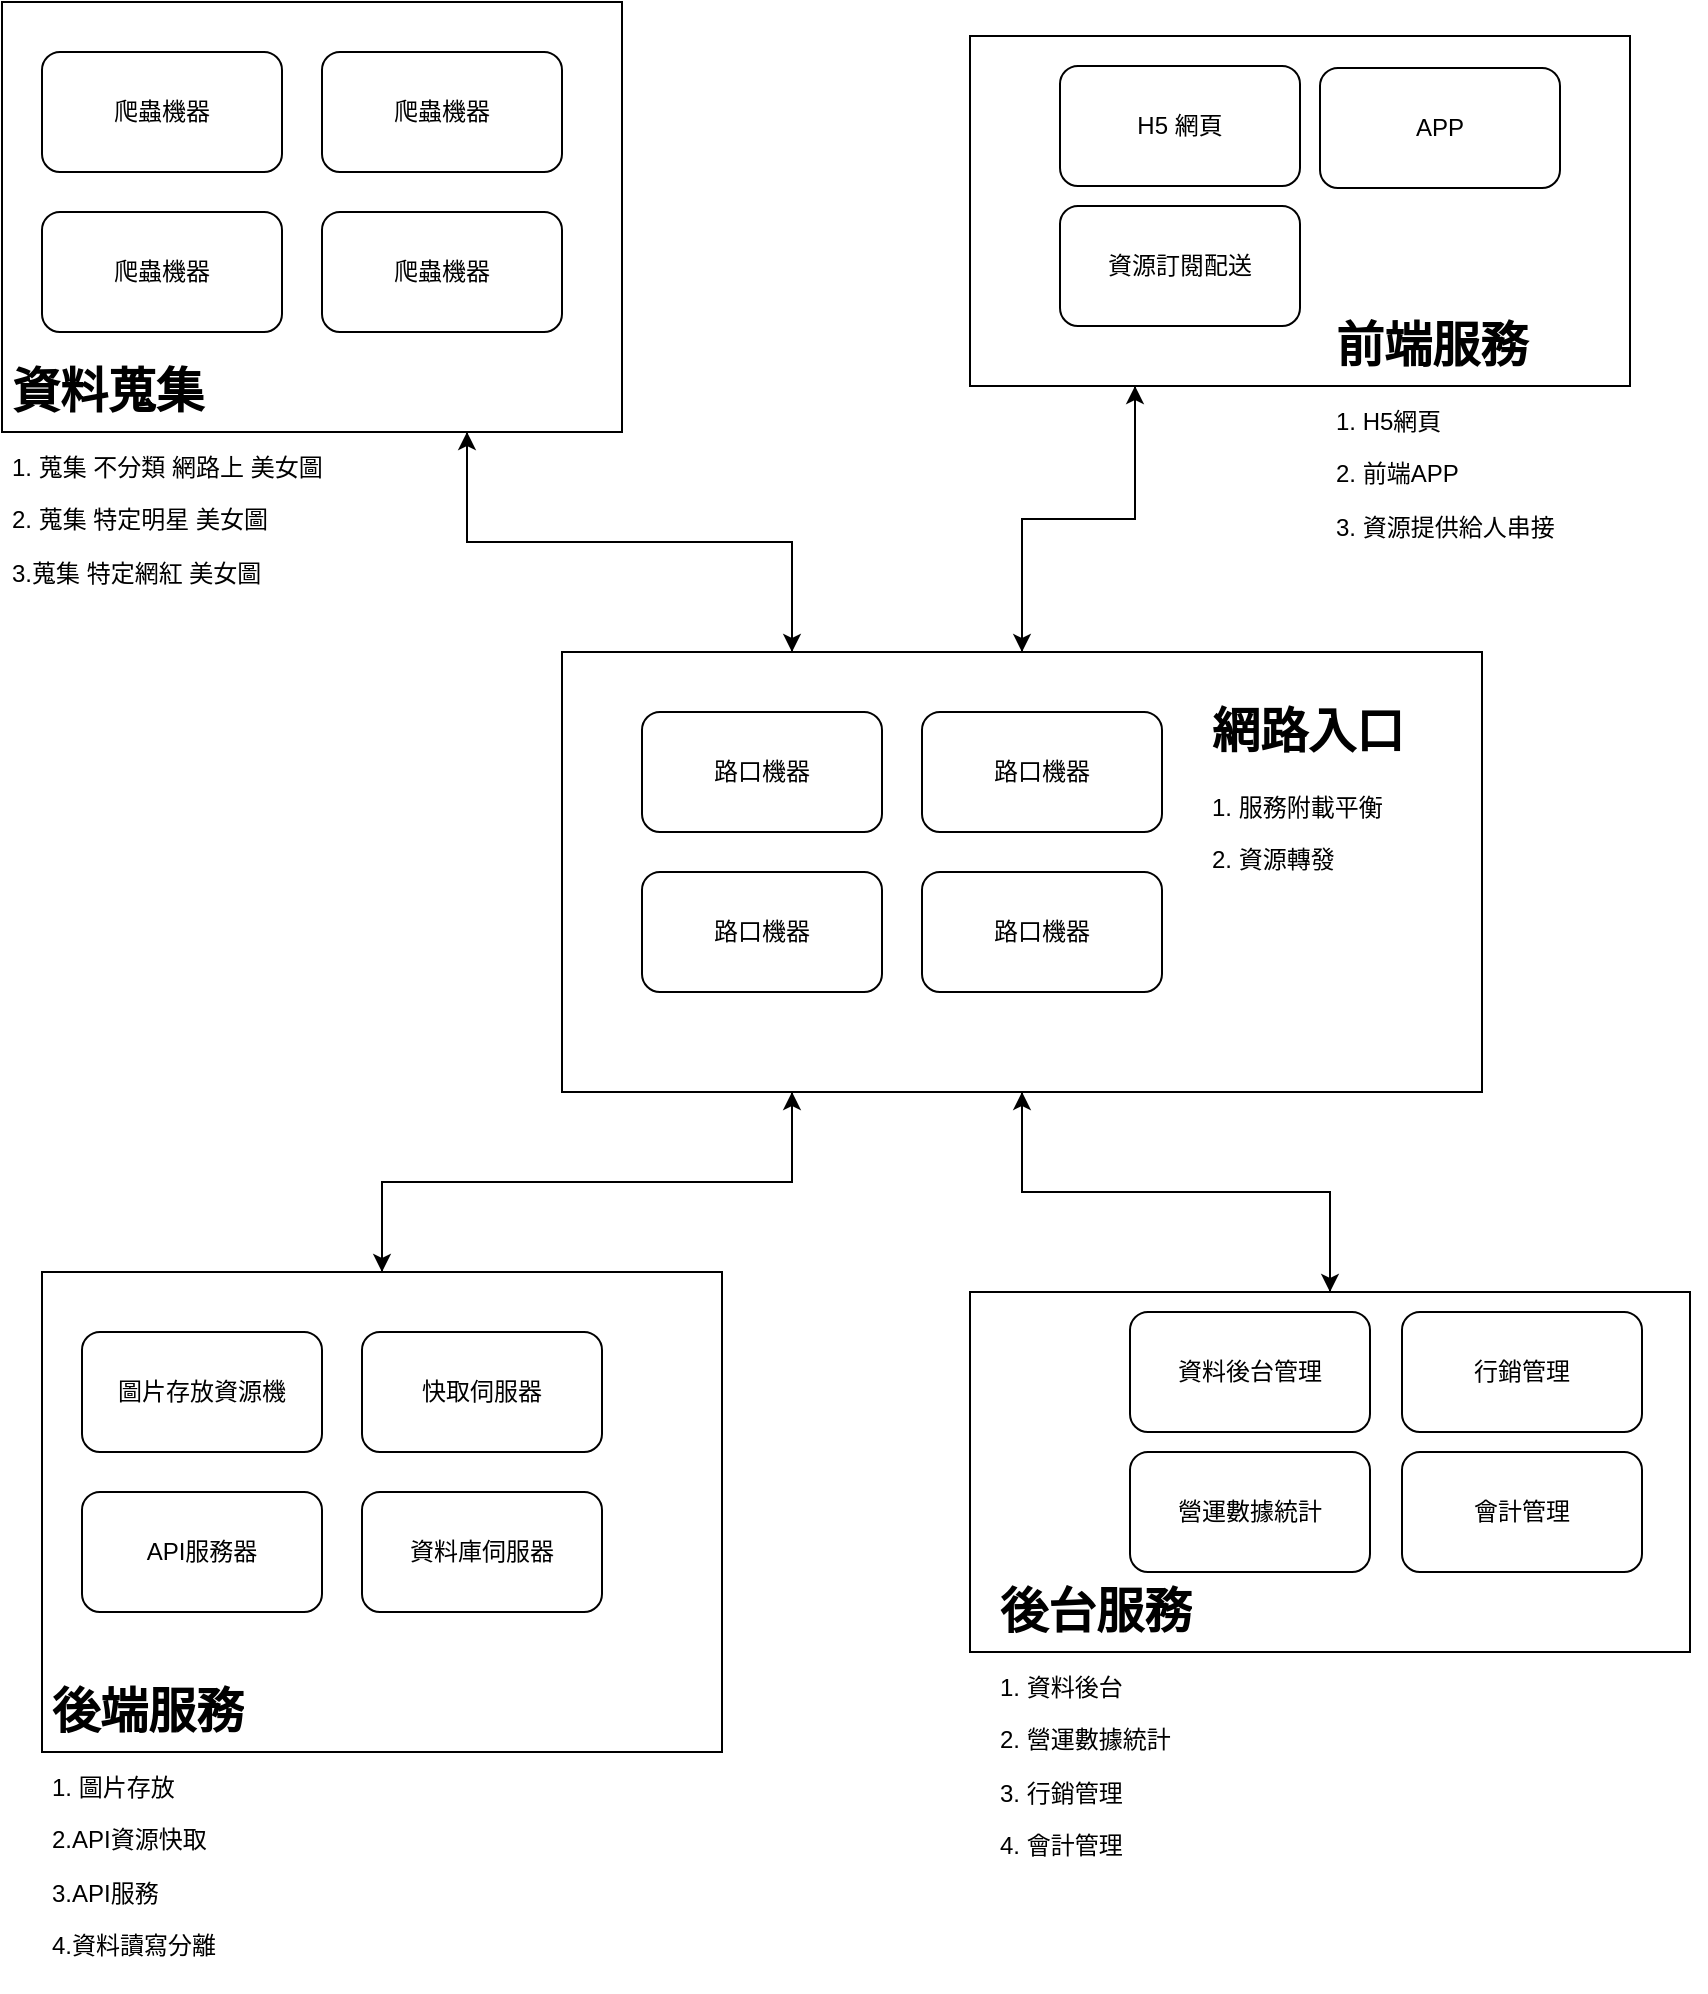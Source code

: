<mxfile version="10.7.9" type="github"><diagram id="GvsJMa-P3IvHimxDAop4" name="Page-1"><mxGraphModel dx="1640" dy="853" grid="1" gridSize="10" guides="1" tooltips="1" connect="1" arrows="1" fold="1" page="1" pageScale="1" pageWidth="827" pageHeight="1169" math="0" shadow="0"><root><mxCell id="0"/><mxCell id="1" parent="0"/><mxCell id="WS0VdPc-O3-8PF9Mhny2-2" value="爬蟲機器" style="rounded=1;whiteSpace=wrap;html=1;" vertex="1" parent="1"><mxGeometry x="30" y="30" width="120" height="60" as="geometry"/></mxCell><mxCell id="WS0VdPc-O3-8PF9Mhny2-3" value="爬蟲機器" style="rounded=1;whiteSpace=wrap;html=1;" vertex="1" parent="1"><mxGeometry x="170" y="30" width="120" height="60" as="geometry"/></mxCell><mxCell id="WS0VdPc-O3-8PF9Mhny2-4" value="爬蟲機器" style="rounded=1;whiteSpace=wrap;html=1;" vertex="1" parent="1"><mxGeometry x="30" y="110" width="120" height="60" as="geometry"/></mxCell><mxCell id="WS0VdPc-O3-8PF9Mhny2-5" value="爬蟲機器" style="rounded=1;whiteSpace=wrap;html=1;" vertex="1" parent="1"><mxGeometry x="170" y="110" width="120" height="60" as="geometry"/></mxCell><mxCell id="WS0VdPc-O3-8PF9Mhny2-6" value="路口機器&lt;br&gt;" style="rounded=1;whiteSpace=wrap;html=1;" vertex="1" parent="1"><mxGeometry x="330" y="360" width="120" height="60" as="geometry"/></mxCell><mxCell id="WS0VdPc-O3-8PF9Mhny2-7" value="資料庫伺服器&lt;br&gt;" style="rounded=1;whiteSpace=wrap;html=1;" vertex="1" parent="1"><mxGeometry x="190" y="750" width="120" height="60" as="geometry"/></mxCell><mxCell id="WS0VdPc-O3-8PF9Mhny2-8" value="圖片存放資源機&lt;br&gt;" style="rounded=1;whiteSpace=wrap;html=1;" vertex="1" parent="1"><mxGeometry x="50" y="670" width="120" height="60" as="geometry"/></mxCell><mxCell id="WS0VdPc-O3-8PF9Mhny2-9" value="API服務器&lt;br&gt;" style="rounded=1;whiteSpace=wrap;html=1;" vertex="1" parent="1"><mxGeometry x="50" y="750" width="120" height="60" as="geometry"/></mxCell><mxCell id="WS0VdPc-O3-8PF9Mhny2-10" value="快取伺服器&lt;br&gt;" style="rounded=1;whiteSpace=wrap;html=1;" vertex="1" parent="1"><mxGeometry x="190" y="670" width="120" height="60" as="geometry"/></mxCell><mxCell id="WS0VdPc-O3-8PF9Mhny2-45" style="edgeStyle=orthogonalEdgeStyle;rounded=0;orthogonalLoop=1;jettySize=auto;html=1;exitX=0.5;exitY=0;exitDx=0;exitDy=0;entryX=0.25;entryY=1;entryDx=0;entryDy=0;" edge="1" parent="1" source="WS0VdPc-O3-8PF9Mhny2-11" target="WS0VdPc-O3-8PF9Mhny2-20"><mxGeometry relative="1" as="geometry"/></mxCell><mxCell id="WS0VdPc-O3-8PF9Mhny2-11" value="" style="rounded=0;whiteSpace=wrap;html=1;fillColor=none;" vertex="1" parent="1"><mxGeometry x="30" y="640" width="340" height="240" as="geometry"/></mxCell><mxCell id="WS0VdPc-O3-8PF9Mhny2-12" value="&lt;h1&gt;後端服務&lt;/h1&gt;&lt;p&gt;1. 圖片存放&lt;/p&gt;&lt;p&gt;2.API資源快取&lt;/p&gt;&lt;p&gt;3.API服務&lt;/p&gt;&lt;p&gt;4.資料讀寫分離&lt;/p&gt;" style="text;html=1;strokeColor=none;fillColor=none;spacing=5;spacingTop=-20;whiteSpace=wrap;overflow=hidden;rounded=0;" vertex="1" parent="1"><mxGeometry x="30" y="840" width="190" height="160" as="geometry"/></mxCell><mxCell id="WS0VdPc-O3-8PF9Mhny2-35" style="edgeStyle=orthogonalEdgeStyle;rounded=0;orthogonalLoop=1;jettySize=auto;html=1;exitX=0.75;exitY=1;exitDx=0;exitDy=0;entryX=0.25;entryY=0;entryDx=0;entryDy=0;" edge="1" parent="1" source="WS0VdPc-O3-8PF9Mhny2-14" target="WS0VdPc-O3-8PF9Mhny2-20"><mxGeometry relative="1" as="geometry"/></mxCell><mxCell id="WS0VdPc-O3-8PF9Mhny2-14" value="" style="rounded=0;whiteSpace=wrap;html=1;fillColor=none;" vertex="1" parent="1"><mxGeometry x="10" y="5" width="310" height="215" as="geometry"/></mxCell><mxCell id="WS0VdPc-O3-8PF9Mhny2-15" value="&lt;h1&gt;資料蒐集&lt;/h1&gt;&lt;p&gt;1. 蒐集 不分類 網路上 美女圖&lt;/p&gt;&lt;p&gt;2. 蒐集 特定明星 美女圖&lt;/p&gt;&lt;p&gt;3.蒐集 特定網紅 美女圖&lt;/p&gt;&lt;p&gt;&lt;br&gt;&lt;/p&gt;" style="text;html=1;strokeColor=none;fillColor=none;spacing=5;spacingTop=-20;whiteSpace=wrap;overflow=hidden;rounded=0;" vertex="1" parent="1"><mxGeometry x="10" y="180" width="190" height="120" as="geometry"/></mxCell><mxCell id="WS0VdPc-O3-8PF9Mhny2-17" value="路口機器&lt;br&gt;" style="rounded=1;whiteSpace=wrap;html=1;" vertex="1" parent="1"><mxGeometry x="330" y="440" width="120" height="60" as="geometry"/></mxCell><mxCell id="WS0VdPc-O3-8PF9Mhny2-18" value="路口機器&lt;br&gt;" style="rounded=1;whiteSpace=wrap;html=1;" vertex="1" parent="1"><mxGeometry x="470" y="360" width="120" height="60" as="geometry"/></mxCell><mxCell id="WS0VdPc-O3-8PF9Mhny2-19" value="路口機器&lt;br&gt;" style="rounded=1;whiteSpace=wrap;html=1;" vertex="1" parent="1"><mxGeometry x="470" y="440" width="120" height="60" as="geometry"/></mxCell><mxCell id="WS0VdPc-O3-8PF9Mhny2-32" style="edgeStyle=orthogonalEdgeStyle;rounded=0;orthogonalLoop=1;jettySize=auto;html=1;exitX=0.5;exitY=0;exitDx=0;exitDy=0;entryX=0.25;entryY=1;entryDx=0;entryDy=0;" edge="1" parent="1" source="WS0VdPc-O3-8PF9Mhny2-20" target="WS0VdPc-O3-8PF9Mhny2-28"><mxGeometry relative="1" as="geometry"/></mxCell><mxCell id="WS0VdPc-O3-8PF9Mhny2-34" style="edgeStyle=orthogonalEdgeStyle;rounded=0;orthogonalLoop=1;jettySize=auto;html=1;exitX=0.25;exitY=0;exitDx=0;exitDy=0;entryX=0.75;entryY=1;entryDx=0;entryDy=0;" edge="1" parent="1" source="WS0VdPc-O3-8PF9Mhny2-20" target="WS0VdPc-O3-8PF9Mhny2-14"><mxGeometry relative="1" as="geometry"/></mxCell><mxCell id="WS0VdPc-O3-8PF9Mhny2-44" style="edgeStyle=orthogonalEdgeStyle;rounded=0;orthogonalLoop=1;jettySize=auto;html=1;exitX=0.25;exitY=1;exitDx=0;exitDy=0;entryX=0.5;entryY=0;entryDx=0;entryDy=0;" edge="1" parent="1" source="WS0VdPc-O3-8PF9Mhny2-20" target="WS0VdPc-O3-8PF9Mhny2-11"><mxGeometry relative="1" as="geometry"/></mxCell><mxCell id="WS0VdPc-O3-8PF9Mhny2-48" style="edgeStyle=orthogonalEdgeStyle;rounded=0;orthogonalLoop=1;jettySize=auto;html=1;exitX=0.5;exitY=1;exitDx=0;exitDy=0;entryX=0.5;entryY=0;entryDx=0;entryDy=0;" edge="1" parent="1" source="WS0VdPc-O3-8PF9Mhny2-20" target="WS0VdPc-O3-8PF9Mhny2-40"><mxGeometry relative="1" as="geometry"/></mxCell><mxCell id="WS0VdPc-O3-8PF9Mhny2-20" value="" style="rounded=0;whiteSpace=wrap;html=1;fillColor=none;" vertex="1" parent="1"><mxGeometry x="290" y="330" width="460" height="220" as="geometry"/></mxCell><mxCell id="WS0VdPc-O3-8PF9Mhny2-25" value="H5 網頁" style="rounded=1;whiteSpace=wrap;html=1;fillColor=none;" vertex="1" parent="1"><mxGeometry x="539" y="37" width="120" height="60" as="geometry"/></mxCell><mxCell id="WS0VdPc-O3-8PF9Mhny2-26" value="APP" style="rounded=1;whiteSpace=wrap;html=1;fillColor=none;" vertex="1" parent="1"><mxGeometry x="669" y="38" width="120" height="60" as="geometry"/></mxCell><mxCell id="WS0VdPc-O3-8PF9Mhny2-27" value="資源訂閱配送&lt;br&gt;" style="rounded=1;whiteSpace=wrap;html=1;fillColor=none;" vertex="1" parent="1"><mxGeometry x="539" y="107" width="120" height="60" as="geometry"/></mxCell><mxCell id="WS0VdPc-O3-8PF9Mhny2-31" style="edgeStyle=orthogonalEdgeStyle;rounded=0;orthogonalLoop=1;jettySize=auto;html=1;exitX=0.25;exitY=1;exitDx=0;exitDy=0;" edge="1" parent="1" source="WS0VdPc-O3-8PF9Mhny2-28" target="WS0VdPc-O3-8PF9Mhny2-20"><mxGeometry relative="1" as="geometry"/></mxCell><mxCell id="WS0VdPc-O3-8PF9Mhny2-28" value="" style="rounded=0;whiteSpace=wrap;html=1;fillColor=none;" vertex="1" parent="1"><mxGeometry x="494" y="22" width="330" height="175" as="geometry"/></mxCell><mxCell id="WS0VdPc-O3-8PF9Mhny2-29" value="&lt;h1&gt;前端服務&lt;/h1&gt;&lt;p&gt;1. H5網頁&lt;/p&gt;&lt;p&gt;2. 前端APP&lt;/p&gt;&lt;p&gt;3. 資源提供給人串接&lt;/p&gt;" style="text;html=1;strokeColor=none;fillColor=none;spacing=5;spacingTop=-20;whiteSpace=wrap;overflow=hidden;rounded=0;" vertex="1" parent="1"><mxGeometry x="672" y="157" width="190" height="120" as="geometry"/></mxCell><mxCell id="WS0VdPc-O3-8PF9Mhny2-33" value="&lt;h1&gt;網路入口&lt;/h1&gt;&lt;p&gt;1. 服務附載平衡&lt;/p&gt;&lt;p&gt;2. 資源轉發&lt;/p&gt;" style="text;html=1;strokeColor=none;fillColor=none;spacing=5;spacingTop=-20;whiteSpace=wrap;overflow=hidden;rounded=0;" vertex="1" parent="1"><mxGeometry x="610" y="350" width="190" height="120" as="geometry"/></mxCell><mxCell id="WS0VdPc-O3-8PF9Mhny2-36" value="資料後台管理" style="rounded=1;whiteSpace=wrap;html=1;fillColor=none;" vertex="1" parent="1"><mxGeometry x="574" y="660" width="120" height="60" as="geometry"/></mxCell><mxCell id="WS0VdPc-O3-8PF9Mhny2-37" value="營運數據統計&lt;br&gt;" style="rounded=1;whiteSpace=wrap;html=1;fillColor=none;" vertex="1" parent="1"><mxGeometry x="574" y="730" width="120" height="60" as="geometry"/></mxCell><mxCell id="WS0VdPc-O3-8PF9Mhny2-38" value="行銷管理" style="rounded=1;whiteSpace=wrap;html=1;fillColor=none;" vertex="1" parent="1"><mxGeometry x="710" y="660" width="120" height="60" as="geometry"/></mxCell><mxCell id="WS0VdPc-O3-8PF9Mhny2-39" value="會計管理&lt;br&gt;" style="rounded=1;whiteSpace=wrap;html=1;fillColor=none;" vertex="1" parent="1"><mxGeometry x="710" y="730" width="120" height="60" as="geometry"/></mxCell><mxCell id="WS0VdPc-O3-8PF9Mhny2-47" style="edgeStyle=orthogonalEdgeStyle;rounded=0;orthogonalLoop=1;jettySize=auto;html=1;exitX=0.5;exitY=0;exitDx=0;exitDy=0;" edge="1" parent="1" source="WS0VdPc-O3-8PF9Mhny2-40" target="WS0VdPc-O3-8PF9Mhny2-20"><mxGeometry relative="1" as="geometry"/></mxCell><mxCell id="WS0VdPc-O3-8PF9Mhny2-40" value="" style="rounded=0;whiteSpace=wrap;html=1;fillColor=none;" vertex="1" parent="1"><mxGeometry x="494" y="650" width="360" height="180" as="geometry"/></mxCell><mxCell id="WS0VdPc-O3-8PF9Mhny2-49" value="&lt;h1&gt;後台服務&lt;/h1&gt;&lt;p&gt;1. 資料後台&lt;/p&gt;&lt;p&gt;2. 營運數據統計&lt;/p&gt;&lt;p&gt;3. 行銷管理&lt;/p&gt;&lt;p&gt;4. 會計管理&lt;/p&gt;" style="text;html=1;strokeColor=none;fillColor=none;spacing=5;spacingTop=-20;whiteSpace=wrap;overflow=hidden;rounded=0;" vertex="1" parent="1"><mxGeometry x="504" y="790" width="196" height="150" as="geometry"/></mxCell></root></mxGraphModel></diagram></mxfile>